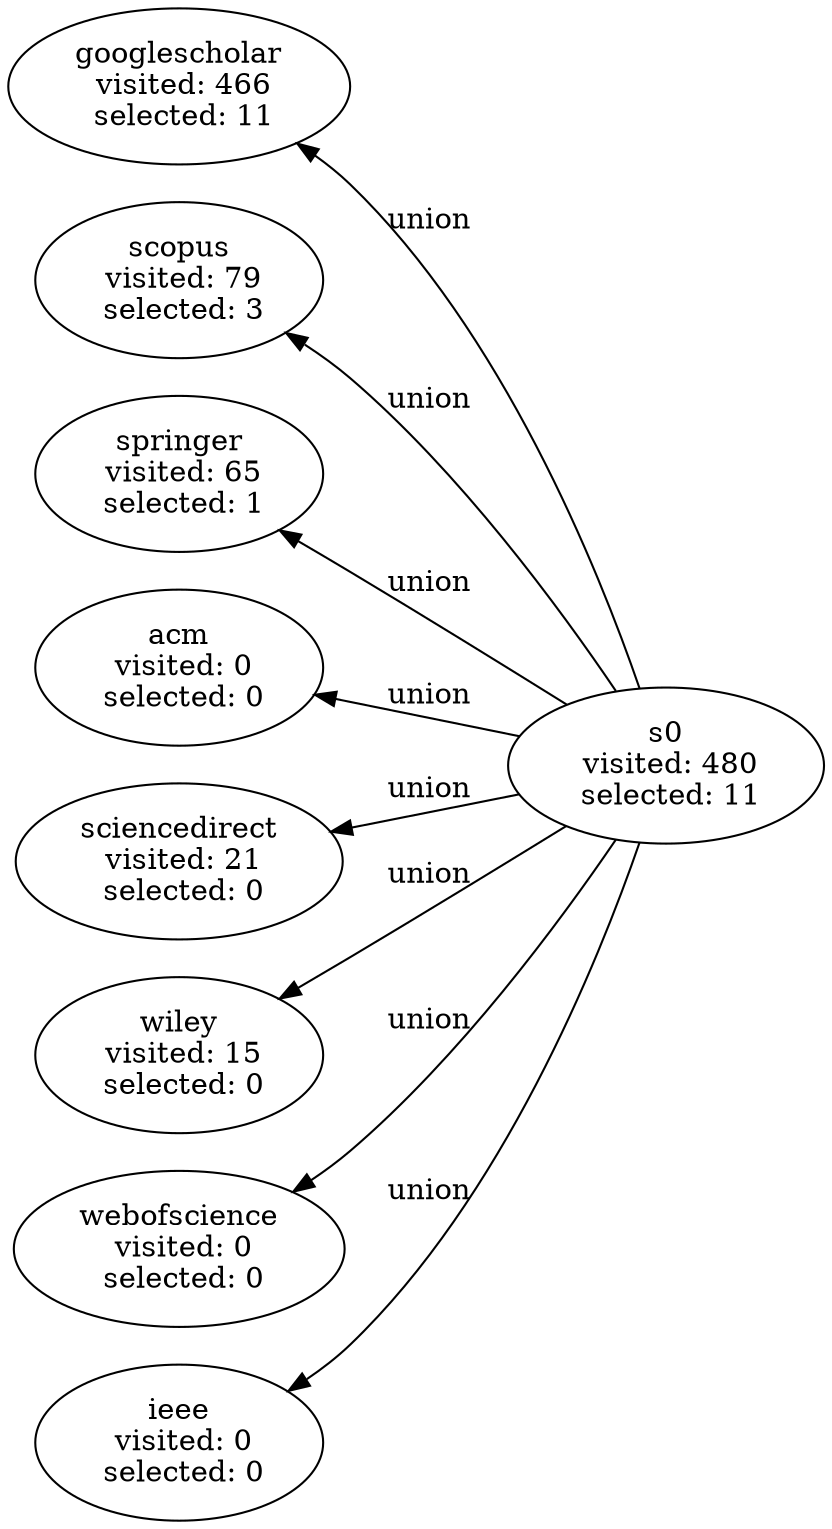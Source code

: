 digraph G {
  rankdir="RL";

  s0 [label="s0\n visited: 480\n selected: 11"];
  s0 -> googlescholar [label="union"];
  s0 -> scopus [label="union"];
  s0 -> springer [label="union"];
  s0 -> acm [label="union"];
  s0 -> sciencedirect [label="union"];
  s0 -> wiley [label="union"];
  s0 -> webofscience [label="union"];
  s0 -> ieee [label="union"];

  googlescholar [label="googlescholar\n visited: 466\n selected: 11"];

  scopus [label="scopus\n visited: 79\n selected: 3"];

  springer [label="springer\n visited: 65\n selected: 1"];

  acm [label="acm\n visited: 0\n selected: 0"];

  sciencedirect [label="sciencedirect\n visited: 21\n selected: 0"];

  wiley [label="wiley\n visited: 15\n selected: 0"];

  webofscience [label="webofscience\n visited: 0\n selected: 0"];

  ieee [label="ieee\n visited: 0\n selected: 0"];

}
